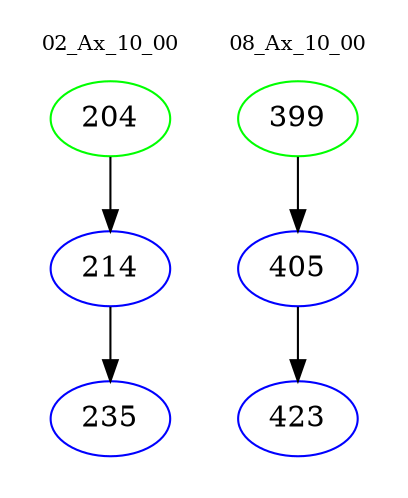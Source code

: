 digraph{
subgraph cluster_0 {
color = white
label = "02_Ax_10_00";
fontsize=10;
T0_204 [label="204", color="green"]
T0_204 -> T0_214 [color="black"]
T0_214 [label="214", color="blue"]
T0_214 -> T0_235 [color="black"]
T0_235 [label="235", color="blue"]
}
subgraph cluster_1 {
color = white
label = "08_Ax_10_00";
fontsize=10;
T1_399 [label="399", color="green"]
T1_399 -> T1_405 [color="black"]
T1_405 [label="405", color="blue"]
T1_405 -> T1_423 [color="black"]
T1_423 [label="423", color="blue"]
}
}
